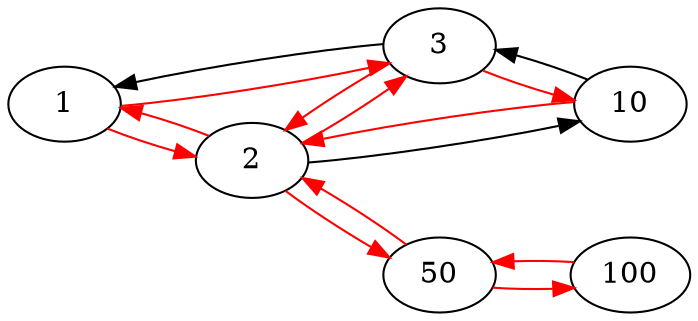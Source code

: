 digraph MyGraph {
rankdir="LR";
"1" -> "2"[color="red"];
"1" -> "3"[color="red"];
"2" -> "1"[color="red"];
"2" -> "3"[color="red"];
"2" -> "10";
"2" -> "50"[color="red"];
"3" -> "2"[color="red"];
"3" -> "1";
"3" -> "10"[color="red"];
"10" -> "3";
"10" -> "2"[color="red"];
"100" -> "50"[color="red"];
"50" -> "100"[color="red"];
"50" -> "2"[color="red"];
}